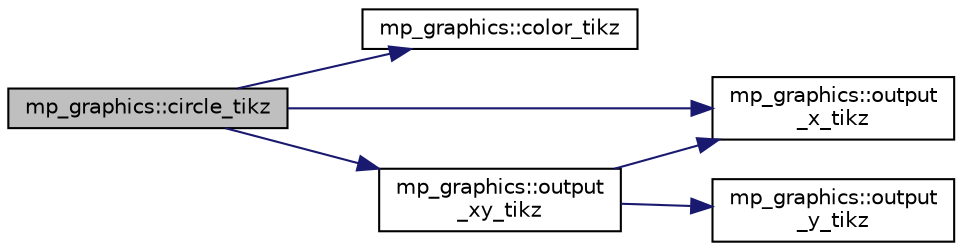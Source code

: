 digraph "mp_graphics::circle_tikz"
{
  edge [fontname="Helvetica",fontsize="10",labelfontname="Helvetica",labelfontsize="10"];
  node [fontname="Helvetica",fontsize="10",shape=record];
  rankdir="LR";
  Node1295 [label="mp_graphics::circle_tikz",height=0.2,width=0.4,color="black", fillcolor="grey75", style="filled", fontcolor="black"];
  Node1295 -> Node1296 [color="midnightblue",fontsize="10",style="solid",fontname="Helvetica"];
  Node1296 [label="mp_graphics::color_tikz",height=0.2,width=0.4,color="black", fillcolor="white", style="filled",URL="$da/d2c/classmp__graphics.html#a55d0835caab08eaf3e409096bbb91d63"];
  Node1295 -> Node1297 [color="midnightblue",fontsize="10",style="solid",fontname="Helvetica"];
  Node1297 [label="mp_graphics::output\l_xy_tikz",height=0.2,width=0.4,color="black", fillcolor="white", style="filled",URL="$da/d2c/classmp__graphics.html#a640800bc67fec9ed441b27c71461e9c6"];
  Node1297 -> Node1298 [color="midnightblue",fontsize="10",style="solid",fontname="Helvetica"];
  Node1298 [label="mp_graphics::output\l_x_tikz",height=0.2,width=0.4,color="black", fillcolor="white", style="filled",URL="$da/d2c/classmp__graphics.html#a311d4fb1c32d1eb0faeee055bb8badee"];
  Node1297 -> Node1299 [color="midnightblue",fontsize="10",style="solid",fontname="Helvetica"];
  Node1299 [label="mp_graphics::output\l_y_tikz",height=0.2,width=0.4,color="black", fillcolor="white", style="filled",URL="$da/d2c/classmp__graphics.html#a0d6bddb89b4c58c82aa124dd003dda08"];
  Node1295 -> Node1298 [color="midnightblue",fontsize="10",style="solid",fontname="Helvetica"];
}
